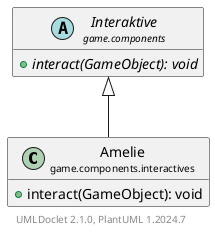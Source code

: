 @startuml
    set namespaceSeparator none
    hide empty fields
    hide empty methods

    class "<size:14>Amelie\n<size:10>game.components.interactives" as game.components.interactives.Amelie [[Amelie.html]] {
        +interact(GameObject): void
    }

    abstract class "<size:14>Interaktive\n<size:10>game.components" as game.components.Interaktive [[../Interaktive.html]] {
        {abstract} +interact(GameObject): void
    }

    game.components.Interaktive <|-- game.components.interactives.Amelie

    center footer UMLDoclet 2.1.0, PlantUML %version()
@enduml
